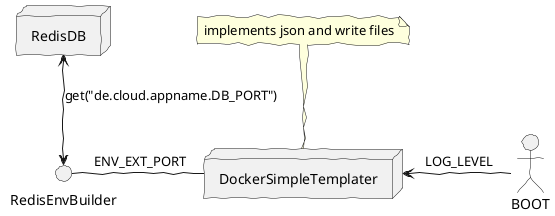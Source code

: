 @startuml
skinparam handwritten true

node RedisDB
interface RedisEnvBuilder
actor BOOT
node DockerSimpleTemplater


RedisDB <--> RedisEnvBuilder:get("de.cloud.appname.DB_PORT")
DockerSimpleTemplater <- BOOT:" LOG_LEVEL"
RedisEnvBuilder - DockerSimpleTemplater:" ENV_EXT_PORT"
note top: implements json and write files


@enduml
